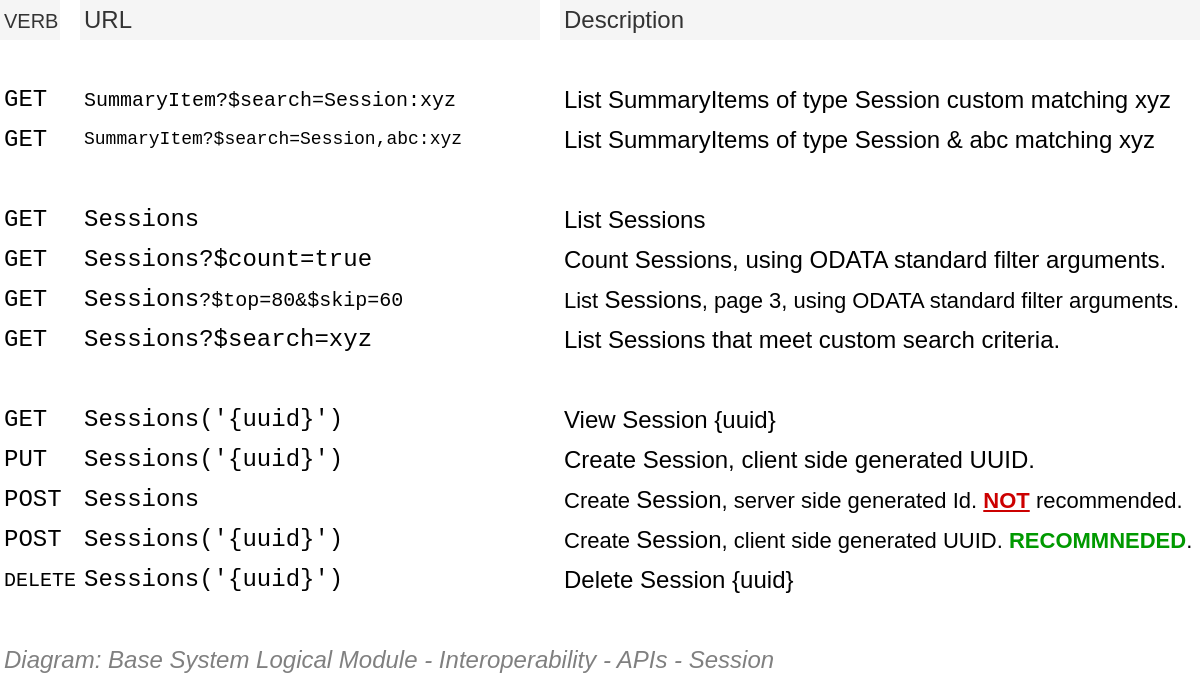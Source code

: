 <mxfile compressed="false" version="18.0.8" type="google">
  <diagram name="Integration/System Logical Module/API/Resource URLs/Session" id="D53LtkYNtA7yaz8SBfBf">
    <mxGraphModel grid="1" page="1" gridSize="10" guides="1" tooltips="1" connect="1" arrows="1" fold="1" pageScale="1" pageWidth="850" pageHeight="1100" math="0" shadow="0">
      <root>
        <mxCell id="KXWYEG6dJ7hu0ZfgVlic-0" />
        <mxCell id="KXWYEG6dJ7hu0ZfgVlic-1" value="Diagram" parent="KXWYEG6dJ7hu0ZfgVlic-0" />
        <mxCell id="KXWYEG6dJ7hu0ZfgVlic-2" value="List Sessions" style="text;html=1;strokeColor=none;fillColor=none;align=left;verticalAlign=middle;whiteSpace=wrap;rounded=0;dashed=1;fontFamily=Helvetica;fontSize=12;" vertex="1" parent="KXWYEG6dJ7hu0ZfgVlic-1">
          <mxGeometry x="400" y="300" width="320" height="20" as="geometry" />
        </mxCell>
        <mxCell id="KXWYEG6dJ7hu0ZfgVlic-3" value="Sessions" style="text;html=1;strokeColor=none;fillColor=none;align=left;verticalAlign=middle;whiteSpace=wrap;rounded=0;dashed=1;fontSize=12;fontFamily=Courier New;" vertex="1" parent="KXWYEG6dJ7hu0ZfgVlic-1">
          <mxGeometry x="160" y="300" width="200" height="20" as="geometry" />
        </mxCell>
        <mxCell id="KXWYEG6dJ7hu0ZfgVlic-4" value="Sessions(&#39;{uuid}&#39;)" style="text;html=1;strokeColor=none;fillColor=none;align=left;verticalAlign=middle;whiteSpace=wrap;rounded=0;dashed=1;fontSize=12;fontFamily=Courier New;" vertex="1" parent="KXWYEG6dJ7hu0ZfgVlic-1">
          <mxGeometry x="160" y="400" width="200" height="20" as="geometry" />
        </mxCell>
        <mxCell id="KXWYEG6dJ7hu0ZfgVlic-5" value="View Session&amp;nbsp;{uuid}" style="text;html=1;strokeColor=none;fillColor=none;align=left;verticalAlign=middle;whiteSpace=wrap;rounded=0;dashed=1;fontFamily=Helvetica;fontSize=12;" vertex="1" parent="KXWYEG6dJ7hu0ZfgVlic-1">
          <mxGeometry x="400" y="400" width="320" height="20" as="geometry" />
        </mxCell>
        <mxCell id="KXWYEG6dJ7hu0ZfgVlic-6" value="GET" style="text;html=1;strokeColor=none;fillColor=none;align=left;verticalAlign=middle;whiteSpace=wrap;rounded=0;dashed=1;fontSize=12;fontFamily=Courier New;" vertex="1" parent="KXWYEG6dJ7hu0ZfgVlic-1">
          <mxGeometry x="120" y="300" width="40" height="20" as="geometry" />
        </mxCell>
        <mxCell id="KXWYEG6dJ7hu0ZfgVlic-7" value="GET" style="text;html=1;strokeColor=none;fillColor=none;align=left;verticalAlign=middle;whiteSpace=wrap;rounded=0;dashed=1;fontSize=12;fontFamily=Courier New;" vertex="1" parent="KXWYEG6dJ7hu0ZfgVlic-1">
          <mxGeometry x="120" y="400" width="40" height="20" as="geometry" />
        </mxCell>
        <mxCell id="KXWYEG6dJ7hu0ZfgVlic-8" value="POST" style="text;html=1;strokeColor=none;fillColor=none;align=left;verticalAlign=middle;whiteSpace=wrap;rounded=0;dashed=1;fontSize=12;fontFamily=Courier New;" vertex="1" parent="KXWYEG6dJ7hu0ZfgVlic-1">
          <mxGeometry x="120" y="440" width="40" height="20" as="geometry" />
        </mxCell>
        <mxCell id="KXWYEG6dJ7hu0ZfgVlic-9" value="Sessions" style="text;html=1;strokeColor=none;fillColor=none;align=left;verticalAlign=middle;whiteSpace=wrap;rounded=0;dashed=1;fontSize=12;fontFamily=Courier New;" vertex="1" parent="KXWYEG6dJ7hu0ZfgVlic-1">
          <mxGeometry x="160" y="440" width="200" height="20" as="geometry" />
        </mxCell>
        <mxCell id="KXWYEG6dJ7hu0ZfgVlic-10" value="POST" style="text;html=1;strokeColor=none;fillColor=none;align=left;verticalAlign=middle;whiteSpace=wrap;rounded=0;dashed=1;fontSize=12;fontFamily=Courier New;" vertex="1" parent="KXWYEG6dJ7hu0ZfgVlic-1">
          <mxGeometry x="120" y="460" width="40" height="20" as="geometry" />
        </mxCell>
        <mxCell id="KXWYEG6dJ7hu0ZfgVlic-11" value="Sessions(&#39;{uuid}&#39;)" style="text;html=1;strokeColor=none;fillColor=none;align=left;verticalAlign=middle;whiteSpace=wrap;rounded=0;dashed=1;fontSize=12;fontFamily=Courier New;" vertex="1" parent="KXWYEG6dJ7hu0ZfgVlic-1">
          <mxGeometry x="160" y="460" width="200" height="20" as="geometry" />
        </mxCell>
        <mxCell id="KXWYEG6dJ7hu0ZfgVlic-12" value="&lt;font style=&quot;font-size: 11px&quot;&gt;Create&amp;nbsp;&lt;span style=&quot;font-size: 12px&quot;&gt;Session&lt;/span&gt;, server side generated Id. &lt;b&gt;&lt;font color=&quot;#cc0000&quot; style=&quot;font-size: 11px&quot;&gt;&lt;u&gt;NOT&lt;/u&gt;&lt;/font&gt; &lt;/b&gt;recommended.&lt;/font&gt;" style="text;html=1;strokeColor=none;fillColor=none;align=left;verticalAlign=middle;whiteSpace=wrap;rounded=0;dashed=1;fontFamily=Helvetica;fontSize=12;" vertex="1" parent="KXWYEG6dJ7hu0ZfgVlic-1">
          <mxGeometry x="400" y="440" width="320" height="20" as="geometry" />
        </mxCell>
        <mxCell id="KXWYEG6dJ7hu0ZfgVlic-13" value="&lt;font style=&quot;font-size: 11px&quot;&gt;Create&amp;nbsp;&lt;span style=&quot;font-size: 12px&quot;&gt;Session&lt;/span&gt;, client side generated UUID. &lt;b&gt;&lt;font color=&quot;#009900&quot; style=&quot;font-size: 11px&quot;&gt;RECOMMNEDED&lt;/font&gt;&lt;/b&gt;.&lt;/font&gt;" style="text;html=1;strokeColor=none;fillColor=none;align=left;verticalAlign=middle;whiteSpace=wrap;rounded=0;dashed=1;fontFamily=Helvetica;fontSize=12;" vertex="1" parent="KXWYEG6dJ7hu0ZfgVlic-1">
          <mxGeometry x="400" y="460" width="320" height="20" as="geometry" />
        </mxCell>
        <mxCell id="KXWYEG6dJ7hu0ZfgVlic-14" value="PUT" style="text;html=1;strokeColor=none;fillColor=none;align=left;verticalAlign=middle;whiteSpace=wrap;rounded=0;dashed=1;fontSize=12;fontFamily=Courier New;" vertex="1" parent="KXWYEG6dJ7hu0ZfgVlic-1">
          <mxGeometry x="120" y="420" width="40" height="20" as="geometry" />
        </mxCell>
        <mxCell id="KXWYEG6dJ7hu0ZfgVlic-15" value="Sessions(&#39;{uuid}&#39;)" style="text;html=1;strokeColor=none;fillColor=none;align=left;verticalAlign=middle;whiteSpace=wrap;rounded=0;dashed=1;fontSize=12;fontFamily=Courier New;" vertex="1" parent="KXWYEG6dJ7hu0ZfgVlic-1">
          <mxGeometry x="160" y="420" width="200" height="20" as="geometry" />
        </mxCell>
        <mxCell id="KXWYEG6dJ7hu0ZfgVlic-16" value="Create Session, client side generated UUID." style="text;html=1;strokeColor=none;fillColor=none;align=left;verticalAlign=middle;whiteSpace=wrap;rounded=0;dashed=1;fontFamily=Helvetica;fontSize=12;" vertex="1" parent="KXWYEG6dJ7hu0ZfgVlic-1">
          <mxGeometry x="400" y="420" width="320" height="20" as="geometry" />
        </mxCell>
        <mxCell id="KXWYEG6dJ7hu0ZfgVlic-17" value="DELETE" style="text;html=1;strokeColor=none;fillColor=none;align=left;verticalAlign=middle;whiteSpace=wrap;rounded=0;dashed=1;fontSize=10;fontFamily=Courier New;" vertex="1" parent="KXWYEG6dJ7hu0ZfgVlic-1">
          <mxGeometry x="120" y="480" width="40" height="20" as="geometry" />
        </mxCell>
        <mxCell id="KXWYEG6dJ7hu0ZfgVlic-18" value="Sessions(&#39;{uuid}&#39;)" style="text;html=1;strokeColor=none;fillColor=none;align=left;verticalAlign=middle;whiteSpace=wrap;rounded=0;dashed=1;fontSize=12;fontFamily=Courier New;" vertex="1" parent="KXWYEG6dJ7hu0ZfgVlic-1">
          <mxGeometry x="160" y="480" width="200" height="20" as="geometry" />
        </mxCell>
        <mxCell id="KXWYEG6dJ7hu0ZfgVlic-19" value="Delete Session&amp;nbsp;{uuid}" style="text;html=1;strokeColor=none;fillColor=none;align=left;verticalAlign=middle;whiteSpace=wrap;rounded=0;dashed=1;fontFamily=Helvetica;fontSize=12;" vertex="1" parent="KXWYEG6dJ7hu0ZfgVlic-1">
          <mxGeometry x="400" y="480" width="320" height="20" as="geometry" />
        </mxCell>
        <mxCell id="KXWYEG6dJ7hu0ZfgVlic-20" value="&lt;font style=&quot;font-size: 11px&quot;&gt;List&amp;nbsp;&lt;span style=&quot;font-size: 12px&quot;&gt;Sessions&lt;/span&gt;, page 3, using ODATA standard filter arguments.&lt;/font&gt;" style="text;html=1;strokeColor=none;fillColor=none;align=left;verticalAlign=middle;whiteSpace=wrap;rounded=0;dashed=1;fontFamily=Helvetica;fontSize=12;" vertex="1" parent="KXWYEG6dJ7hu0ZfgVlic-1">
          <mxGeometry x="400" y="340" width="320" height="20" as="geometry" />
        </mxCell>
        <mxCell id="KXWYEG6dJ7hu0ZfgVlic-21" value="&lt;font style=&quot;font-size: 10px&quot;&gt;&lt;span style=&quot;font-size: 12px&quot;&gt;Sessions&lt;/span&gt;?$top=80&amp;amp;$skip=60&lt;/font&gt;" style="text;html=1;strokeColor=none;fillColor=none;align=left;verticalAlign=middle;whiteSpace=wrap;rounded=0;dashed=1;fontSize=12;fontFamily=Courier New;" vertex="1" parent="KXWYEG6dJ7hu0ZfgVlic-1">
          <mxGeometry x="160" y="340" width="200" height="20" as="geometry" />
        </mxCell>
        <mxCell id="KXWYEG6dJ7hu0ZfgVlic-22" value="GET" style="text;html=1;strokeColor=none;fillColor=none;align=left;verticalAlign=middle;whiteSpace=wrap;rounded=0;dashed=1;fontSize=12;fontFamily=Courier New;" vertex="1" parent="KXWYEG6dJ7hu0ZfgVlic-1">
          <mxGeometry x="120" y="340" width="40" height="20" as="geometry" />
        </mxCell>
        <mxCell id="KXWYEG6dJ7hu0ZfgVlic-23" value="Count Sessions, using ODATA standard filter arguments." style="text;html=1;strokeColor=none;fillColor=none;align=left;verticalAlign=middle;whiteSpace=wrap;rounded=0;dashed=1;fontFamily=Helvetica;fontSize=12;" vertex="1" parent="KXWYEG6dJ7hu0ZfgVlic-1">
          <mxGeometry x="400" y="320" width="320" height="20" as="geometry" />
        </mxCell>
        <mxCell id="KXWYEG6dJ7hu0ZfgVlic-24" value="Sessions?$count=true" style="text;html=1;strokeColor=none;fillColor=none;align=left;verticalAlign=middle;whiteSpace=wrap;rounded=0;dashed=1;fontSize=12;fontFamily=Courier New;" vertex="1" parent="KXWYEG6dJ7hu0ZfgVlic-1">
          <mxGeometry x="160" y="320" width="200" height="20" as="geometry" />
        </mxCell>
        <mxCell id="KXWYEG6dJ7hu0ZfgVlic-25" value="GET" style="text;html=1;strokeColor=none;fillColor=none;align=left;verticalAlign=middle;whiteSpace=wrap;rounded=0;dashed=1;fontSize=12;fontFamily=Courier New;" vertex="1" parent="KXWYEG6dJ7hu0ZfgVlic-1">
          <mxGeometry x="120" y="320" width="40" height="20" as="geometry" />
        </mxCell>
        <mxCell id="KXWYEG6dJ7hu0ZfgVlic-26" value="GET" style="text;html=1;strokeColor=none;fillColor=none;align=left;verticalAlign=middle;whiteSpace=wrap;rounded=0;dashed=1;fontSize=12;fontFamily=Courier New;" vertex="1" parent="KXWYEG6dJ7hu0ZfgVlic-1">
          <mxGeometry x="120" y="360" width="40" height="20" as="geometry" />
        </mxCell>
        <mxCell id="KXWYEG6dJ7hu0ZfgVlic-27" value="Sessions?$search=xyz" style="text;html=1;strokeColor=none;fillColor=none;align=left;verticalAlign=middle;whiteSpace=wrap;rounded=0;dashed=1;fontSize=12;fontFamily=Courier New;" vertex="1" parent="KXWYEG6dJ7hu0ZfgVlic-1">
          <mxGeometry x="160" y="360" width="200" height="20" as="geometry" />
        </mxCell>
        <mxCell id="KXWYEG6dJ7hu0ZfgVlic-28" value="List Sessions&amp;nbsp;that meet custom search criteria." style="text;html=1;strokeColor=none;fillColor=none;align=left;verticalAlign=middle;whiteSpace=wrap;rounded=0;dashed=1;fontFamily=Helvetica;fontSize=12;" vertex="1" parent="KXWYEG6dJ7hu0ZfgVlic-1">
          <mxGeometry x="400" y="360" width="320" height="20" as="geometry" />
        </mxCell>
        <mxCell id="KXWYEG6dJ7hu0ZfgVlic-29" value="Description" style="text;html=1;strokeColor=none;fillColor=#f5f5f5;align=left;verticalAlign=middle;whiteSpace=wrap;rounded=0;fontSize=12;fontFamily=Helvetica;fontColor=#333333;fontStyle=0" vertex="1" parent="KXWYEG6dJ7hu0ZfgVlic-1">
          <mxGeometry x="400" y="200" width="320" height="20" as="geometry" />
        </mxCell>
        <mxCell id="KXWYEG6dJ7hu0ZfgVlic-30" value="URL" style="text;html=1;strokeColor=none;fillColor=#f5f5f5;align=left;verticalAlign=middle;whiteSpace=wrap;rounded=0;fontSize=12;fontFamily=Helvetica;fontColor=#333333;fontStyle=0" vertex="1" parent="KXWYEG6dJ7hu0ZfgVlic-1">
          <mxGeometry x="160" y="200" width="230" height="20" as="geometry" />
        </mxCell>
        <mxCell id="KXWYEG6dJ7hu0ZfgVlic-31" value="&lt;font style=&quot;font-size: 10px;&quot;&gt;VERB&lt;/font&gt;" style="text;html=1;strokeColor=none;fillColor=#f5f5f5;align=left;verticalAlign=middle;whiteSpace=wrap;rounded=0;fontSize=10;fontFamily=Helvetica;fontColor=#333333;fontStyle=0" vertex="1" parent="KXWYEG6dJ7hu0ZfgVlic-1">
          <mxGeometry x="120" y="200" width="30" height="20" as="geometry" />
        </mxCell>
        <mxCell id="KXWYEG6dJ7hu0ZfgVlic-32" value="&lt;font style=&quot;font-size: 9px&quot;&gt;SummaryItem?$search=Session,abc:xyz&lt;/font&gt;" style="text;html=1;strokeColor=none;fillColor=none;align=left;verticalAlign=middle;whiteSpace=wrap;rounded=0;dashed=1;fontSize=9;fontFamily=Courier New;" vertex="1" parent="KXWYEG6dJ7hu0ZfgVlic-1">
          <mxGeometry x="160" y="260" width="250" height="20" as="geometry" />
        </mxCell>
        <mxCell id="KXWYEG6dJ7hu0ZfgVlic-33" value="GET" style="text;html=1;strokeColor=none;fillColor=none;align=left;verticalAlign=middle;whiteSpace=wrap;rounded=0;dashed=1;fontSize=12;fontFamily=Courier New;" vertex="1" parent="KXWYEG6dJ7hu0ZfgVlic-1">
          <mxGeometry x="120" y="260" width="40" height="20" as="geometry" />
        </mxCell>
        <mxCell id="KXWYEG6dJ7hu0ZfgVlic-34" value="&lt;font style=&quot;font-size: 10px&quot;&gt;SummaryItem?$search=Session:xyz&lt;/font&gt;" style="text;html=1;strokeColor=none;fillColor=none;align=left;verticalAlign=middle;whiteSpace=wrap;rounded=0;dashed=1;fontSize=10;fontFamily=Courier New;" vertex="1" parent="KXWYEG6dJ7hu0ZfgVlic-1">
          <mxGeometry x="160" y="240" width="240" height="20" as="geometry" />
        </mxCell>
        <mxCell id="KXWYEG6dJ7hu0ZfgVlic-35" value="GET" style="text;html=1;strokeColor=none;fillColor=none;align=left;verticalAlign=middle;whiteSpace=wrap;rounded=0;dashed=1;fontSize=12;fontFamily=Courier New;" vertex="1" parent="KXWYEG6dJ7hu0ZfgVlic-1">
          <mxGeometry x="120" y="240" width="40" height="20" as="geometry" />
        </mxCell>
        <mxCell id="KXWYEG6dJ7hu0ZfgVlic-36" value="List SummaryItems of type Session custom matching xyz" style="text;html=1;strokeColor=none;fillColor=none;align=left;verticalAlign=middle;whiteSpace=wrap;rounded=0;dashed=1;fontFamily=Helvetica;fontSize=12;" vertex="1" parent="KXWYEG6dJ7hu0ZfgVlic-1">
          <mxGeometry x="400" y="240" width="320" height="20" as="geometry" />
        </mxCell>
        <mxCell id="KXWYEG6dJ7hu0ZfgVlic-37" value="List SummaryItems&amp;nbsp;of type Session&amp;nbsp;&amp;amp; abc matching xyz" style="text;html=1;strokeColor=none;fillColor=none;align=left;verticalAlign=middle;whiteSpace=wrap;rounded=0;dashed=1;fontFamily=Helvetica;fontSize=12;" vertex="1" parent="KXWYEG6dJ7hu0ZfgVlic-1">
          <mxGeometry x="400" y="260" width="320" height="20" as="geometry" />
        </mxCell>
        <mxCell id="KXWYEG6dJ7hu0ZfgVlic-38" value="Context/Legend" parent="KXWYEG6dJ7hu0ZfgVlic-0" />
        <mxCell id="KXWYEG6dJ7hu0ZfgVlic-39" value="Title/Diagram" parent="KXWYEG6dJ7hu0ZfgVlic-0" />
        <mxCell id="KXWYEG6dJ7hu0ZfgVlic-40" value="&lt;font style=&quot;font-size: 12px ; font-weight: normal&quot;&gt;&lt;i&gt;Diagram: Base&amp;nbsp;&lt;/i&gt;&lt;i&gt;System&amp;nbsp;&lt;/i&gt;&lt;i&gt;Logical Module - Interoperability - APIs - Session&lt;/i&gt;&lt;/font&gt;" style="text;strokeColor=none;fillColor=none;html=1;fontSize=12;fontStyle=1;verticalAlign=middle;align=left;shadow=0;glass=0;comic=0;opacity=30;fontColor=#808080;" vertex="1" parent="KXWYEG6dJ7hu0ZfgVlic-39">
          <mxGeometry x="120" y="520" width="520" height="20" as="geometry" />
        </mxCell>
        <mxCell id="KXWYEG6dJ7hu0ZfgVlic-41" value="Title/Page" visible="0" parent="KXWYEG6dJ7hu0ZfgVlic-0" />
        <mxCell id="KXWYEG6dJ7hu0ZfgVlic-42" value="" style="group;fontSize=12;" vertex="1" connectable="0" parent="KXWYEG6dJ7hu0ZfgVlic-41">
          <mxGeometry x="120" y="120" width="600" height="45" as="geometry" />
        </mxCell>
        <mxCell id="KXWYEG6dJ7hu0ZfgVlic-43" value="&lt;font style=&quot;font-size: 12px&quot;&gt;Base Logical Module - Interoperability&amp;nbsp;- APIs - Session&lt;/font&gt;" style="text;strokeColor=none;fillColor=none;html=1;fontSize=12;fontStyle=1;verticalAlign=middle;align=left;shadow=0;glass=0;comic=0;opacity=30;fontColor=#808080;" vertex="1" parent="KXWYEG6dJ7hu0ZfgVlic-42">
          <mxGeometry y="20" width="600" height="20" as="geometry" />
        </mxCell>
        <mxCell id="KXWYEG6dJ7hu0ZfgVlic-44" value="" style="line;strokeWidth=2;html=1;shadow=0;glass=0;comic=0;fillColor=none;fontSize=10;fontColor=#CCCCCC;labelBackgroundColor=none;strokeColor=#CCCCCC;" vertex="1" parent="KXWYEG6dJ7hu0ZfgVlic-42">
          <mxGeometry y="35" width="600" height="10" as="geometry" />
        </mxCell>
        <mxCell id="KXWYEG6dJ7hu0ZfgVlic-45" value="About" parent="KXWYEG6dJ7hu0ZfgVlic-0" />
      </root>
    </mxGraphModel>
  </diagram>
</mxfile>
